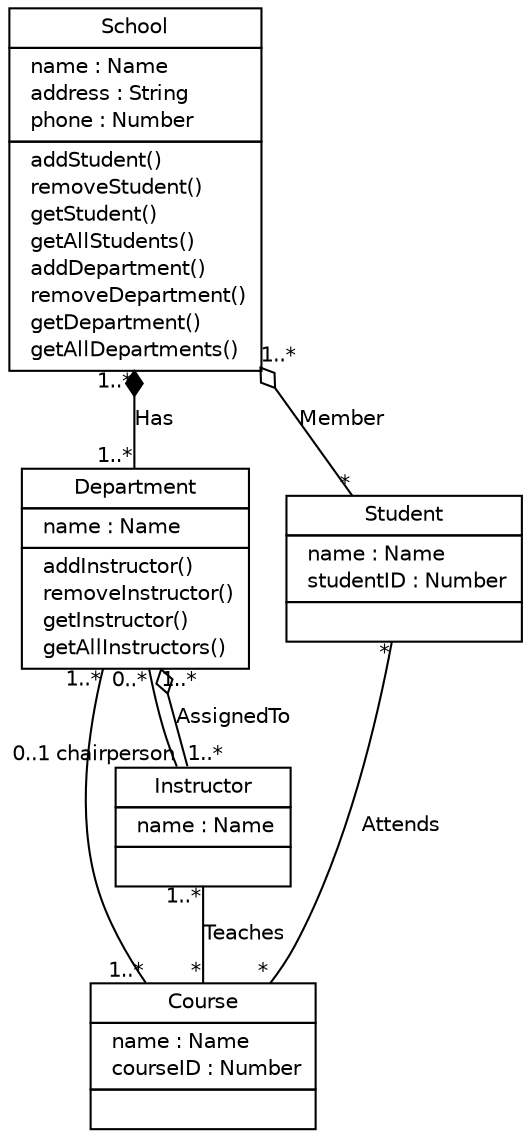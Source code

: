 #!/usr/local/bin/dot
#
# Class diagram 
# Generated by UMLGraph version R5_6-9-g37cd34 (http://www.umlgraph.org/)
#

digraph G {
graph [fontnames="svg"]
edge [fontname="Helvetica",fontsize=10,labelfontname="Helvetica",labelfontsize=10,color="black"];
node [fontname="Helvetica",fontcolor="black",fontsize=10,shape=plaintext,margin=0,width=0,height=0];
nodesep=0.25;
ranksep=0.5;
// School
c103 [label=<<table title="School" border="0" cellborder="1" cellspacing="0" cellpadding="2"><tr><td><table border="0" cellspacing="0" cellpadding="1"><tr><td align="center" balign="center"> School </td></tr></table></td></tr><tr><td><table border="0" cellspacing="0" cellpadding="1"><tr><td align="left" balign="left">  name : Name </td></tr><tr><td align="left" balign="left">  address : String </td></tr><tr><td align="left" balign="left">  phone : Number </td></tr></table></td></tr><tr><td><table border="0" cellspacing="0" cellpadding="1"><tr><td align="left" balign="left">  addStudent() </td></tr><tr><td align="left" balign="left">  removeStudent() </td></tr><tr><td align="left" balign="left">  getStudent() </td></tr><tr><td align="left" balign="left">  getAllStudents() </td></tr><tr><td align="left" balign="left">  addDepartment() </td></tr><tr><td align="left" balign="left">  removeDepartment() </td></tr><tr><td align="left" balign="left">  getDepartment() </td></tr><tr><td align="left" balign="left">  getAllDepartments() </td></tr></table></td></tr></table>>];
// Department
c104 [label=<<table title="Department" border="0" cellborder="1" cellspacing="0" cellpadding="2"><tr><td><table border="0" cellspacing="0" cellpadding="1"><tr><td align="center" balign="center"> Department </td></tr></table></td></tr><tr><td><table border="0" cellspacing="0" cellpadding="1"><tr><td align="left" balign="left">  name : Name </td></tr></table></td></tr><tr><td><table border="0" cellspacing="0" cellpadding="1"><tr><td align="left" balign="left">  addInstructor() </td></tr><tr><td align="left" balign="left">  removeInstructor() </td></tr><tr><td align="left" balign="left">  getInstructor() </td></tr><tr><td align="left" balign="left">  getAllInstructors() </td></tr></table></td></tr></table>>];
// Student
c105 [label=<<table title="Student" border="0" cellborder="1" cellspacing="0" cellpadding="2"><tr><td><table border="0" cellspacing="0" cellpadding="1"><tr><td align="center" balign="center"> Student </td></tr></table></td></tr><tr><td><table border="0" cellspacing="0" cellpadding="1"><tr><td align="left" balign="left">  name : Name </td></tr><tr><td align="left" balign="left">  studentID : Number </td></tr></table></td></tr><tr><td><table border="0" cellspacing="0" cellpadding="1"><tr><td align="left" balign="left">  </td></tr></table></td></tr></table>>];
// Course
c106 [label=<<table title="Course" border="0" cellborder="1" cellspacing="0" cellpadding="2"><tr><td><table border="0" cellspacing="0" cellpadding="1"><tr><td align="center" balign="center"> Course </td></tr></table></td></tr><tr><td><table border="0" cellspacing="0" cellpadding="1"><tr><td align="left" balign="left">  name : Name </td></tr><tr><td align="left" balign="left">  courseID : Number </td></tr></table></td></tr><tr><td><table border="0" cellspacing="0" cellpadding="1"><tr><td align="left" balign="left">  </td></tr></table></td></tr></table>>];
// Instructor
c107 [label=<<table title="Instructor" border="0" cellborder="1" cellspacing="0" cellpadding="2"><tr><td><table border="0" cellspacing="0" cellpadding="1"><tr><td align="center" balign="center"> Instructor </td></tr></table></td></tr><tr><td><table border="0" cellspacing="0" cellpadding="1"><tr><td align="left" balign="left">  name : Name </td></tr></table></td></tr><tr><td><table border="0" cellspacing="0" cellpadding="1"><tr><td align="left" balign="left">  </td></tr></table></td></tr></table>>];
// School has Student
c103 -> c105 [arrowhead=none,arrowtail=ediamond,dir=back,weight=4,taillabel="1..*", label="Member", headlabel="*"];
// School composed Department
c103 -> c104 [arrowhead=none,arrowtail=diamond,dir=back,weight=6,taillabel="1..*", label="Has", headlabel="1..*"];
// Department assoc Course
c104 -> c106 [arrowhead=none,weight=2,taillabel="1..*", headlabel="1..*"];
// Department assoc Instructor
c104 -> c107 [arrowhead=none,weight=2,taillabel="0..*", headlabel="0..1 chairperson"];
// Department has Instructor
c104 -> c107 [arrowhead=none,arrowtail=ediamond,dir=back,weight=4,taillabel="1..*", label="AssignedTo", headlabel="1..*"];
// Student assoc Course
c105 -> c106 [arrowhead=none,weight=2,taillabel="*", label="Attends", headlabel="*"];
// Instructor assoc Course
c107 -> c106 [arrowhead=none,weight=2,taillabel="1..*", label="Teaches", headlabel="*"];
}

